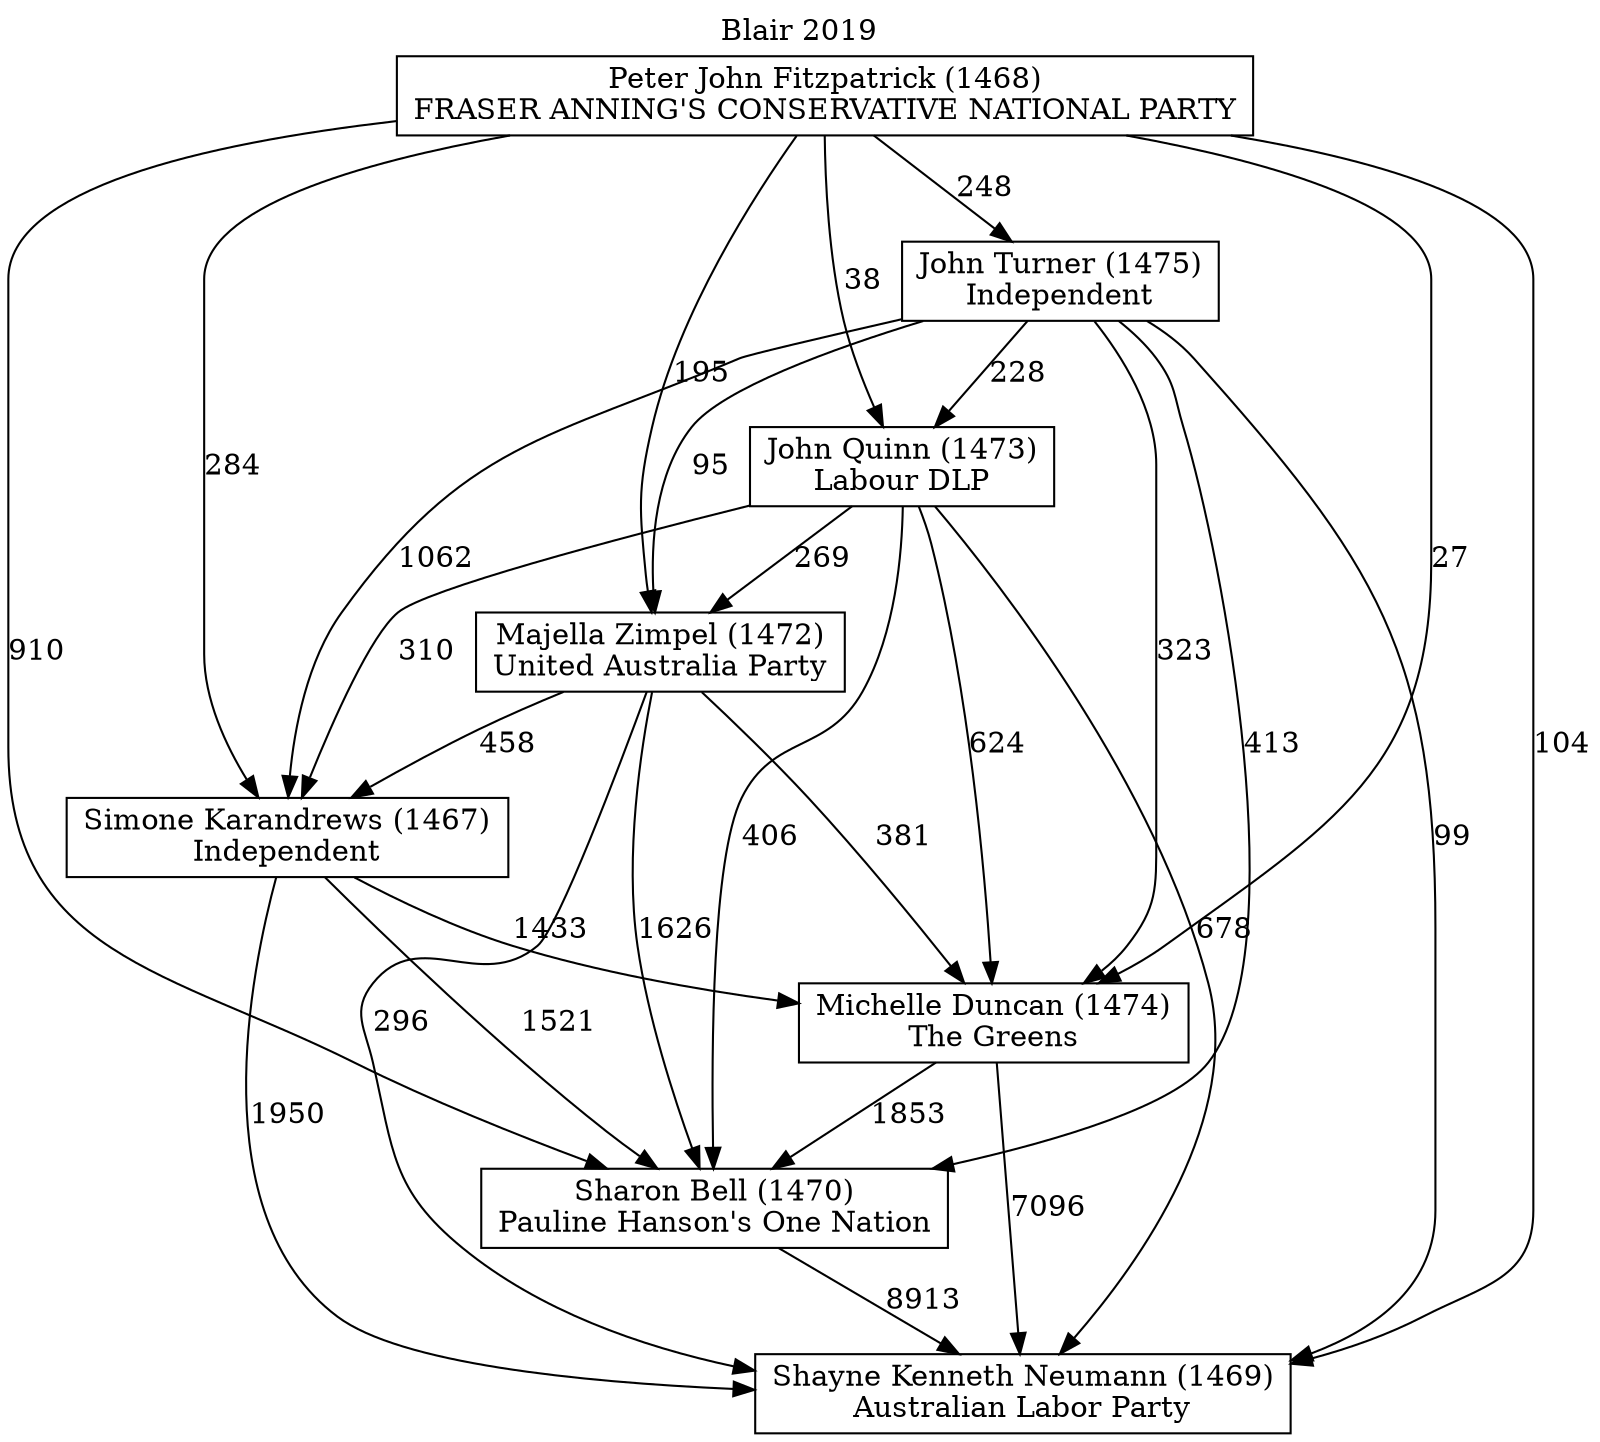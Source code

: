 // House preference flow
digraph "Shayne Kenneth Neumann (1469)_Blair_2019" {
	graph [label="Blair 2019" labelloc=t mclimit=10]
	node [shape=box]
	"Shayne Kenneth Neumann (1469)" [label="Shayne Kenneth Neumann (1469)
Australian Labor Party"]
	"Sharon Bell (1470)" [label="Sharon Bell (1470)
Pauline Hanson's One Nation"]
	"Michelle Duncan (1474)" [label="Michelle Duncan (1474)
The Greens"]
	"Simone Karandrews (1467)" [label="Simone Karandrews (1467)
Independent"]
	"Majella Zimpel (1472)" [label="Majella Zimpel (1472)
United Australia Party"]
	"John Quinn (1473)" [label="John Quinn (1473)
Labour DLP"]
	"John Turner (1475)" [label="John Turner (1475)
Independent"]
	"Peter John Fitzpatrick (1468)" [label="Peter John Fitzpatrick (1468)
FRASER ANNING'S CONSERVATIVE NATIONAL PARTY"]
	"Sharon Bell (1470)" -> "Shayne Kenneth Neumann (1469)" [label=8913]
	"Michelle Duncan (1474)" -> "Sharon Bell (1470)" [label=1853]
	"Simone Karandrews (1467)" -> "Michelle Duncan (1474)" [label=1433]
	"Majella Zimpel (1472)" -> "Simone Karandrews (1467)" [label=458]
	"John Quinn (1473)" -> "Majella Zimpel (1472)" [label=269]
	"John Turner (1475)" -> "John Quinn (1473)" [label=228]
	"Peter John Fitzpatrick (1468)" -> "John Turner (1475)" [label=248]
	"Michelle Duncan (1474)" -> "Shayne Kenneth Neumann (1469)" [label=7096]
	"Simone Karandrews (1467)" -> "Shayne Kenneth Neumann (1469)" [label=1950]
	"Majella Zimpel (1472)" -> "Shayne Kenneth Neumann (1469)" [label=296]
	"John Quinn (1473)" -> "Shayne Kenneth Neumann (1469)" [label=678]
	"John Turner (1475)" -> "Shayne Kenneth Neumann (1469)" [label=99]
	"Peter John Fitzpatrick (1468)" -> "Shayne Kenneth Neumann (1469)" [label=104]
	"Peter John Fitzpatrick (1468)" -> "John Quinn (1473)" [label=38]
	"John Turner (1475)" -> "Majella Zimpel (1472)" [label=95]
	"Peter John Fitzpatrick (1468)" -> "Majella Zimpel (1472)" [label=195]
	"John Quinn (1473)" -> "Simone Karandrews (1467)" [label=310]
	"John Turner (1475)" -> "Simone Karandrews (1467)" [label=1062]
	"Peter John Fitzpatrick (1468)" -> "Simone Karandrews (1467)" [label=284]
	"Majella Zimpel (1472)" -> "Michelle Duncan (1474)" [label=381]
	"John Quinn (1473)" -> "Michelle Duncan (1474)" [label=624]
	"John Turner (1475)" -> "Michelle Duncan (1474)" [label=323]
	"Peter John Fitzpatrick (1468)" -> "Michelle Duncan (1474)" [label=27]
	"Simone Karandrews (1467)" -> "Sharon Bell (1470)" [label=1521]
	"Majella Zimpel (1472)" -> "Sharon Bell (1470)" [label=1626]
	"John Quinn (1473)" -> "Sharon Bell (1470)" [label=406]
	"John Turner (1475)" -> "Sharon Bell (1470)" [label=413]
	"Peter John Fitzpatrick (1468)" -> "Sharon Bell (1470)" [label=910]
}
